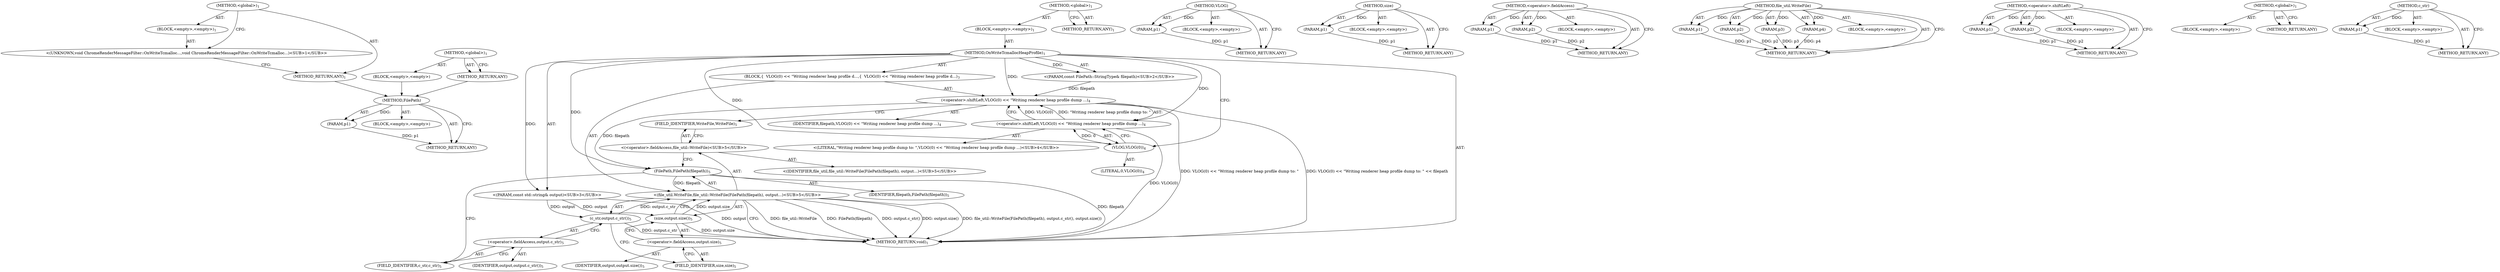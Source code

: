 digraph "&lt;global&gt;" {
vulnerable_76 [label=<(METHOD,FilePath)>];
vulnerable_77 [label=<(PARAM,p1)>];
vulnerable_78 [label=<(BLOCK,&lt;empty&gt;,&lt;empty&gt;)>];
vulnerable_79 [label=<(METHOD_RETURN,ANY)>];
vulnerable_6 [label=<(METHOD,&lt;global&gt;)<SUB>1</SUB>>];
vulnerable_7 [label=<(BLOCK,&lt;empty&gt;,&lt;empty&gt;)<SUB>1</SUB>>];
vulnerable_8 [label=<(METHOD,OnWriteTcmallocHeapProfile)<SUB>1</SUB>>];
vulnerable_9 [label="<(PARAM,const FilePath::StringType&amp; filepath)<SUB>2</SUB>>"];
vulnerable_10 [label="<(PARAM,const std::string&amp; output)<SUB>3</SUB>>"];
vulnerable_11 [label=<(BLOCK,{
  VLOG(0) &lt;&lt; &quot;Writing renderer heap profile d...,{
  VLOG(0) &lt;&lt; &quot;Writing renderer heap profile d...)<SUB>3</SUB>>];
vulnerable_12 [label=<(&lt;operator&gt;.shiftLeft,VLOG(0) &lt;&lt; &quot;Writing renderer heap profile dump ...)<SUB>4</SUB>>];
vulnerable_13 [label=<(&lt;operator&gt;.shiftLeft,VLOG(0) &lt;&lt; &quot;Writing renderer heap profile dump ...)<SUB>4</SUB>>];
vulnerable_14 [label=<(VLOG,VLOG(0))<SUB>4</SUB>>];
vulnerable_15 [label=<(LITERAL,0,VLOG(0))<SUB>4</SUB>>];
vulnerable_16 [label="<(LITERAL,&quot;Writing renderer heap profile dump to: &quot;,VLOG(0) &lt;&lt; &quot;Writing renderer heap profile dump ...)<SUB>4</SUB>>"];
vulnerable_17 [label=<(IDENTIFIER,filepath,VLOG(0) &lt;&lt; &quot;Writing renderer heap profile dump ...)<SUB>4</SUB>>];
vulnerable_18 [label="<(file_util.WriteFile,file_util::WriteFile(FilePath(filepath), output...)<SUB>5</SUB>>"];
vulnerable_19 [label="<(&lt;operator&gt;.fieldAccess,file_util::WriteFile)<SUB>5</SUB>>"];
vulnerable_20 [label="<(IDENTIFIER,file_util,file_util::WriteFile(FilePath(filepath), output...)<SUB>5</SUB>>"];
vulnerable_21 [label=<(FIELD_IDENTIFIER,WriteFile,WriteFile)<SUB>5</SUB>>];
vulnerable_22 [label=<(FilePath,FilePath(filepath))<SUB>5</SUB>>];
vulnerable_23 [label=<(IDENTIFIER,filepath,FilePath(filepath))<SUB>5</SUB>>];
vulnerable_24 [label=<(c_str,output.c_str())<SUB>5</SUB>>];
vulnerable_25 [label=<(&lt;operator&gt;.fieldAccess,output.c_str)<SUB>5</SUB>>];
vulnerable_26 [label=<(IDENTIFIER,output,output.c_str())<SUB>5</SUB>>];
vulnerable_27 [label=<(FIELD_IDENTIFIER,c_str,c_str)<SUB>5</SUB>>];
vulnerable_28 [label=<(size,output.size())<SUB>5</SUB>>];
vulnerable_29 [label=<(&lt;operator&gt;.fieldAccess,output.size)<SUB>5</SUB>>];
vulnerable_30 [label=<(IDENTIFIER,output,output.size())<SUB>5</SUB>>];
vulnerable_31 [label=<(FIELD_IDENTIFIER,size,size)<SUB>5</SUB>>];
vulnerable_32 [label=<(METHOD_RETURN,void)<SUB>1</SUB>>];
vulnerable_34 [label=<(METHOD_RETURN,ANY)<SUB>1</SUB>>];
vulnerable_60 [label=<(METHOD,VLOG)>];
vulnerable_61 [label=<(PARAM,p1)>];
vulnerable_62 [label=<(BLOCK,&lt;empty&gt;,&lt;empty&gt;)>];
vulnerable_63 [label=<(METHOD_RETURN,ANY)>];
vulnerable_84 [label=<(METHOD,size)>];
vulnerable_85 [label=<(PARAM,p1)>];
vulnerable_86 [label=<(BLOCK,&lt;empty&gt;,&lt;empty&gt;)>];
vulnerable_87 [label=<(METHOD_RETURN,ANY)>];
vulnerable_71 [label=<(METHOD,&lt;operator&gt;.fieldAccess)>];
vulnerable_72 [label=<(PARAM,p1)>];
vulnerable_73 [label=<(PARAM,p2)>];
vulnerable_74 [label=<(BLOCK,&lt;empty&gt;,&lt;empty&gt;)>];
vulnerable_75 [label=<(METHOD_RETURN,ANY)>];
vulnerable_64 [label=<(METHOD,file_util.WriteFile)>];
vulnerable_65 [label=<(PARAM,p1)>];
vulnerable_66 [label=<(PARAM,p2)>];
vulnerable_67 [label=<(PARAM,p3)>];
vulnerable_68 [label=<(PARAM,p4)>];
vulnerable_69 [label=<(BLOCK,&lt;empty&gt;,&lt;empty&gt;)>];
vulnerable_70 [label=<(METHOD_RETURN,ANY)>];
vulnerable_55 [label=<(METHOD,&lt;operator&gt;.shiftLeft)>];
vulnerable_56 [label=<(PARAM,p1)>];
vulnerable_57 [label=<(PARAM,p2)>];
vulnerable_58 [label=<(BLOCK,&lt;empty&gt;,&lt;empty&gt;)>];
vulnerable_59 [label=<(METHOD_RETURN,ANY)>];
vulnerable_49 [label=<(METHOD,&lt;global&gt;)<SUB>1</SUB>>];
vulnerable_50 [label=<(BLOCK,&lt;empty&gt;,&lt;empty&gt;)>];
vulnerable_51 [label=<(METHOD_RETURN,ANY)>];
vulnerable_80 [label=<(METHOD,c_str)>];
vulnerable_81 [label=<(PARAM,p1)>];
vulnerable_82 [label=<(BLOCK,&lt;empty&gt;,&lt;empty&gt;)>];
vulnerable_83 [label=<(METHOD_RETURN,ANY)>];
fixed_6 [label=<(METHOD,&lt;global&gt;)<SUB>1</SUB>>];
fixed_7 [label=<(BLOCK,&lt;empty&gt;,&lt;empty&gt;)<SUB>1</SUB>>];
fixed_8 [label="<(UNKNOWN,void ChromeRenderMessageFilter::OnWriteTcmalloc...,void ChromeRenderMessageFilter::OnWriteTcmalloc...)<SUB>1</SUB>>"];
fixed_9 [label=<(METHOD_RETURN,ANY)<SUB>1</SUB>>];
fixed_14 [label=<(METHOD,&lt;global&gt;)<SUB>1</SUB>>];
fixed_15 [label=<(BLOCK,&lt;empty&gt;,&lt;empty&gt;)>];
fixed_16 [label=<(METHOD_RETURN,ANY)>];
vulnerable_76 -> vulnerable_77  [key=0, label="AST: "];
vulnerable_76 -> vulnerable_77  [key=1, label="DDG: "];
vulnerable_76 -> vulnerable_78  [key=0, label="AST: "];
vulnerable_76 -> vulnerable_79  [key=0, label="AST: "];
vulnerable_76 -> vulnerable_79  [key=1, label="CFG: "];
vulnerable_77 -> vulnerable_79  [key=0, label="DDG: p1"];
vulnerable_6 -> vulnerable_7  [key=0, label="AST: "];
vulnerable_6 -> vulnerable_34  [key=0, label="AST: "];
vulnerable_6 -> vulnerable_34  [key=1, label="CFG: "];
vulnerable_7 -> vulnerable_8  [key=0, label="AST: "];
vulnerable_8 -> vulnerable_9  [key=0, label="AST: "];
vulnerable_8 -> vulnerable_9  [key=1, label="DDG: "];
vulnerable_8 -> vulnerable_10  [key=0, label="AST: "];
vulnerable_8 -> vulnerable_10  [key=1, label="DDG: "];
vulnerable_8 -> vulnerable_11  [key=0, label="AST: "];
vulnerable_8 -> vulnerable_32  [key=0, label="AST: "];
vulnerable_8 -> vulnerable_14  [key=0, label="CFG: "];
vulnerable_8 -> vulnerable_14  [key=1, label="DDG: "];
vulnerable_8 -> vulnerable_12  [key=0, label="DDG: "];
vulnerable_8 -> vulnerable_13  [key=0, label="DDG: "];
vulnerable_8 -> vulnerable_22  [key=0, label="DDG: "];
vulnerable_9 -> vulnerable_12  [key=0, label="DDG: filepath"];
vulnerable_10 -> vulnerable_32  [key=0, label="DDG: output"];
vulnerable_10 -> vulnerable_24  [key=0, label="DDG: output"];
vulnerable_10 -> vulnerable_28  [key=0, label="DDG: output"];
vulnerable_11 -> vulnerable_12  [key=0, label="AST: "];
vulnerable_11 -> vulnerable_18  [key=0, label="AST: "];
vulnerable_12 -> vulnerable_13  [key=0, label="AST: "];
vulnerable_12 -> vulnerable_17  [key=0, label="AST: "];
vulnerable_12 -> vulnerable_21  [key=0, label="CFG: "];
vulnerable_12 -> vulnerable_32  [key=0, label="DDG: VLOG(0) &lt;&lt; &quot;Writing renderer heap profile dump to: &quot;"];
vulnerable_12 -> vulnerable_32  [key=1, label="DDG: VLOG(0) &lt;&lt; &quot;Writing renderer heap profile dump to: &quot; &lt;&lt; filepath"];
vulnerable_12 -> vulnerable_22  [key=0, label="DDG: filepath"];
vulnerable_13 -> vulnerable_14  [key=0, label="AST: "];
vulnerable_13 -> vulnerable_16  [key=0, label="AST: "];
vulnerable_13 -> vulnerable_12  [key=0, label="CFG: "];
vulnerable_13 -> vulnerable_12  [key=1, label="DDG: VLOG(0)"];
vulnerable_13 -> vulnerable_12  [key=2, label="DDG: &quot;Writing renderer heap profile dump to: &quot;"];
vulnerable_13 -> vulnerable_32  [key=0, label="DDG: VLOG(0)"];
vulnerable_14 -> vulnerable_15  [key=0, label="AST: "];
vulnerable_14 -> vulnerable_13  [key=0, label="CFG: "];
vulnerable_14 -> vulnerable_13  [key=1, label="DDG: 0"];
vulnerable_18 -> vulnerable_19  [key=0, label="AST: "];
vulnerable_18 -> vulnerable_22  [key=0, label="AST: "];
vulnerable_18 -> vulnerable_24  [key=0, label="AST: "];
vulnerable_18 -> vulnerable_28  [key=0, label="AST: "];
vulnerable_18 -> vulnerable_32  [key=0, label="CFG: "];
vulnerable_18 -> vulnerable_32  [key=1, label="DDG: file_util::WriteFile"];
vulnerable_18 -> vulnerable_32  [key=2, label="DDG: FilePath(filepath)"];
vulnerable_18 -> vulnerable_32  [key=3, label="DDG: output.c_str()"];
vulnerable_18 -> vulnerable_32  [key=4, label="DDG: output.size()"];
vulnerable_18 -> vulnerable_32  [key=5, label="DDG: file_util::WriteFile(FilePath(filepath), output.c_str(), output.size())"];
vulnerable_19 -> vulnerable_20  [key=0, label="AST: "];
vulnerable_19 -> vulnerable_21  [key=0, label="AST: "];
vulnerable_19 -> vulnerable_22  [key=0, label="CFG: "];
vulnerable_21 -> vulnerable_19  [key=0, label="CFG: "];
vulnerable_22 -> vulnerable_23  [key=0, label="AST: "];
vulnerable_22 -> vulnerable_27  [key=0, label="CFG: "];
vulnerable_22 -> vulnerable_32  [key=0, label="DDG: filepath"];
vulnerable_22 -> vulnerable_18  [key=0, label="DDG: filepath"];
vulnerable_24 -> vulnerable_25  [key=0, label="AST: "];
vulnerable_24 -> vulnerable_31  [key=0, label="CFG: "];
vulnerable_24 -> vulnerable_32  [key=0, label="DDG: output.c_str"];
vulnerable_24 -> vulnerable_18  [key=0, label="DDG: output.c_str"];
vulnerable_25 -> vulnerable_26  [key=0, label="AST: "];
vulnerable_25 -> vulnerable_27  [key=0, label="AST: "];
vulnerable_25 -> vulnerable_24  [key=0, label="CFG: "];
vulnerable_27 -> vulnerable_25  [key=0, label="CFG: "];
vulnerable_28 -> vulnerable_29  [key=0, label="AST: "];
vulnerable_28 -> vulnerable_18  [key=0, label="CFG: "];
vulnerable_28 -> vulnerable_18  [key=1, label="DDG: output.size"];
vulnerable_28 -> vulnerable_32  [key=0, label="DDG: output.size"];
vulnerable_29 -> vulnerable_30  [key=0, label="AST: "];
vulnerable_29 -> vulnerable_31  [key=0, label="AST: "];
vulnerable_29 -> vulnerable_28  [key=0, label="CFG: "];
vulnerable_31 -> vulnerable_29  [key=0, label="CFG: "];
vulnerable_60 -> vulnerable_61  [key=0, label="AST: "];
vulnerable_60 -> vulnerable_61  [key=1, label="DDG: "];
vulnerable_60 -> vulnerable_62  [key=0, label="AST: "];
vulnerable_60 -> vulnerable_63  [key=0, label="AST: "];
vulnerable_60 -> vulnerable_63  [key=1, label="CFG: "];
vulnerable_61 -> vulnerable_63  [key=0, label="DDG: p1"];
vulnerable_84 -> vulnerable_85  [key=0, label="AST: "];
vulnerable_84 -> vulnerable_85  [key=1, label="DDG: "];
vulnerable_84 -> vulnerable_86  [key=0, label="AST: "];
vulnerable_84 -> vulnerable_87  [key=0, label="AST: "];
vulnerable_84 -> vulnerable_87  [key=1, label="CFG: "];
vulnerable_85 -> vulnerable_87  [key=0, label="DDG: p1"];
vulnerable_71 -> vulnerable_72  [key=0, label="AST: "];
vulnerable_71 -> vulnerable_72  [key=1, label="DDG: "];
vulnerable_71 -> vulnerable_74  [key=0, label="AST: "];
vulnerable_71 -> vulnerable_73  [key=0, label="AST: "];
vulnerable_71 -> vulnerable_73  [key=1, label="DDG: "];
vulnerable_71 -> vulnerable_75  [key=0, label="AST: "];
vulnerable_71 -> vulnerable_75  [key=1, label="CFG: "];
vulnerable_72 -> vulnerable_75  [key=0, label="DDG: p1"];
vulnerable_73 -> vulnerable_75  [key=0, label="DDG: p2"];
vulnerable_64 -> vulnerable_65  [key=0, label="AST: "];
vulnerable_64 -> vulnerable_65  [key=1, label="DDG: "];
vulnerable_64 -> vulnerable_69  [key=0, label="AST: "];
vulnerable_64 -> vulnerable_66  [key=0, label="AST: "];
vulnerable_64 -> vulnerable_66  [key=1, label="DDG: "];
vulnerable_64 -> vulnerable_70  [key=0, label="AST: "];
vulnerable_64 -> vulnerable_70  [key=1, label="CFG: "];
vulnerable_64 -> vulnerable_67  [key=0, label="AST: "];
vulnerable_64 -> vulnerable_67  [key=1, label="DDG: "];
vulnerable_64 -> vulnerable_68  [key=0, label="AST: "];
vulnerable_64 -> vulnerable_68  [key=1, label="DDG: "];
vulnerable_65 -> vulnerable_70  [key=0, label="DDG: p1"];
vulnerable_66 -> vulnerable_70  [key=0, label="DDG: p2"];
vulnerable_67 -> vulnerable_70  [key=0, label="DDG: p3"];
vulnerable_68 -> vulnerable_70  [key=0, label="DDG: p4"];
vulnerable_55 -> vulnerable_56  [key=0, label="AST: "];
vulnerable_55 -> vulnerable_56  [key=1, label="DDG: "];
vulnerable_55 -> vulnerable_58  [key=0, label="AST: "];
vulnerable_55 -> vulnerable_57  [key=0, label="AST: "];
vulnerable_55 -> vulnerable_57  [key=1, label="DDG: "];
vulnerable_55 -> vulnerable_59  [key=0, label="AST: "];
vulnerable_55 -> vulnerable_59  [key=1, label="CFG: "];
vulnerable_56 -> vulnerable_59  [key=0, label="DDG: p1"];
vulnerable_57 -> vulnerable_59  [key=0, label="DDG: p2"];
vulnerable_49 -> vulnerable_50  [key=0, label="AST: "];
vulnerable_49 -> vulnerable_51  [key=0, label="AST: "];
vulnerable_49 -> vulnerable_51  [key=1, label="CFG: "];
vulnerable_80 -> vulnerable_81  [key=0, label="AST: "];
vulnerable_80 -> vulnerable_81  [key=1, label="DDG: "];
vulnerable_80 -> vulnerable_82  [key=0, label="AST: "];
vulnerable_80 -> vulnerable_83  [key=0, label="AST: "];
vulnerable_80 -> vulnerable_83  [key=1, label="CFG: "];
vulnerable_81 -> vulnerable_83  [key=0, label="DDG: p1"];
fixed_6 -> fixed_7  [key=0, label="AST: "];
fixed_6 -> fixed_9  [key=0, label="AST: "];
fixed_6 -> fixed_8  [key=0, label="CFG: "];
fixed_7 -> fixed_8  [key=0, label="AST: "];
fixed_8 -> fixed_9  [key=0, label="CFG: "];
fixed_9 -> vulnerable_76  [key=0];
fixed_14 -> fixed_15  [key=0, label="AST: "];
fixed_14 -> fixed_16  [key=0, label="AST: "];
fixed_14 -> fixed_16  [key=1, label="CFG: "];
fixed_15 -> vulnerable_76  [key=0];
fixed_16 -> vulnerable_76  [key=0];
}
